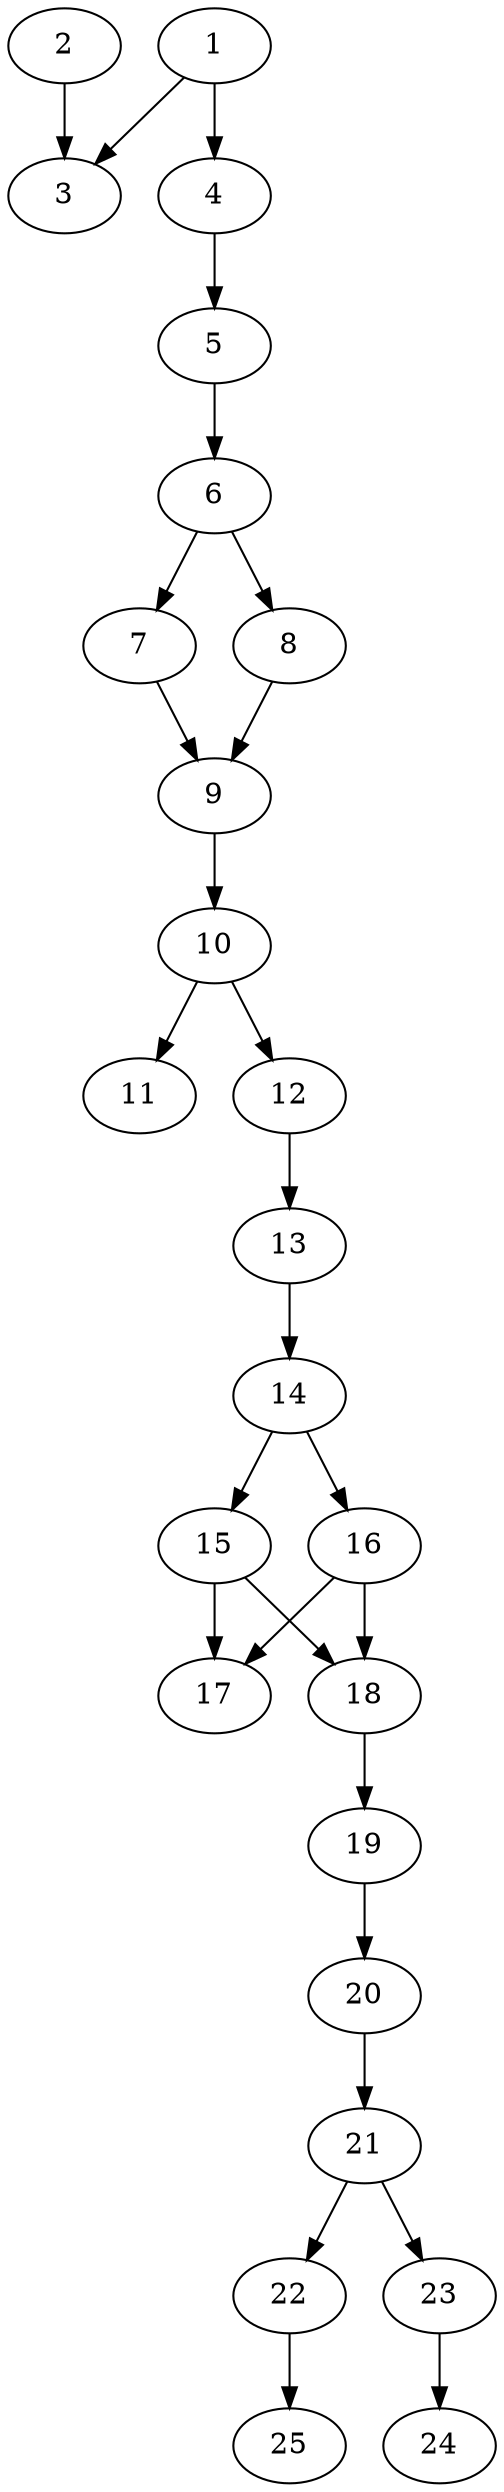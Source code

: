 // DAG automatically generated by daggen at Thu Oct  3 14:00:40 2019
// ./daggen --dot -n 25 --ccr 0.3 --fat 0.3 --regular 0.9 --density 0.7 --mindata 5242880 --maxdata 52428800 
digraph G {
  1 [size="141458773", alpha="0.17", expect_size="42437632"] 
  1 -> 3 [size ="42437632"]
  1 -> 4 [size ="42437632"]
  2 [size="138120533", alpha="0.06", expect_size="41436160"] 
  2 -> 3 [size ="41436160"]
  3 [size="107656533", alpha="0.11", expect_size="32296960"] 
  4 [size="153340587", alpha="0.18", expect_size="46002176"] 
  4 -> 5 [size ="46002176"]
  5 [size="92088320", alpha="0.09", expect_size="27626496"] 
  5 -> 6 [size ="27626496"]
  6 [size="28187307", alpha="0.11", expect_size="8456192"] 
  6 -> 7 [size ="8456192"]
  6 -> 8 [size ="8456192"]
  7 [size="123787947", alpha="0.15", expect_size="37136384"] 
  7 -> 9 [size ="37136384"]
  8 [size="45568000", alpha="0.17", expect_size="13670400"] 
  8 -> 9 [size ="13670400"]
  9 [size="36362240", alpha="0.03", expect_size="10908672"] 
  9 -> 10 [size ="10908672"]
  10 [size="108380160", alpha="0.16", expect_size="32514048"] 
  10 -> 11 [size ="32514048"]
  10 -> 12 [size ="32514048"]
  11 [size="50397867", alpha="0.20", expect_size="15119360"] 
  12 [size="25422507", alpha="0.13", expect_size="7626752"] 
  12 -> 13 [size ="7626752"]
  13 [size="69259947", alpha="0.07", expect_size="20777984"] 
  13 -> 14 [size ="20777984"]
  14 [size="155023360", alpha="0.13", expect_size="46507008"] 
  14 -> 15 [size ="46507008"]
  14 -> 16 [size ="46507008"]
  15 [size="140055893", alpha="0.15", expect_size="42016768"] 
  15 -> 17 [size ="42016768"]
  15 -> 18 [size ="42016768"]
  16 [size="55074133", alpha="0.04", expect_size="16522240"] 
  16 -> 17 [size ="16522240"]
  16 -> 18 [size ="16522240"]
  17 [size="137792853", alpha="0.14", expect_size="41337856"] 
  18 [size="96252587", alpha="0.07", expect_size="28875776"] 
  18 -> 19 [size ="28875776"]
  19 [size="76342613", alpha="0.13", expect_size="22902784"] 
  19 -> 20 [size ="22902784"]
  20 [size="98385920", alpha="0.01", expect_size="29515776"] 
  20 -> 21 [size ="29515776"]
  21 [size="68099413", alpha="0.05", expect_size="20429824"] 
  21 -> 22 [size ="20429824"]
  21 -> 23 [size ="20429824"]
  22 [size="66495147", alpha="0.04", expect_size="19948544"] 
  22 -> 25 [size ="19948544"]
  23 [size="169700693", alpha="0.15", expect_size="50910208"] 
  23 -> 24 [size ="50910208"]
  24 [size="69365760", alpha="0.03", expect_size="20809728"] 
  25 [size="18172587", alpha="0.00", expect_size="5451776"] 
}
